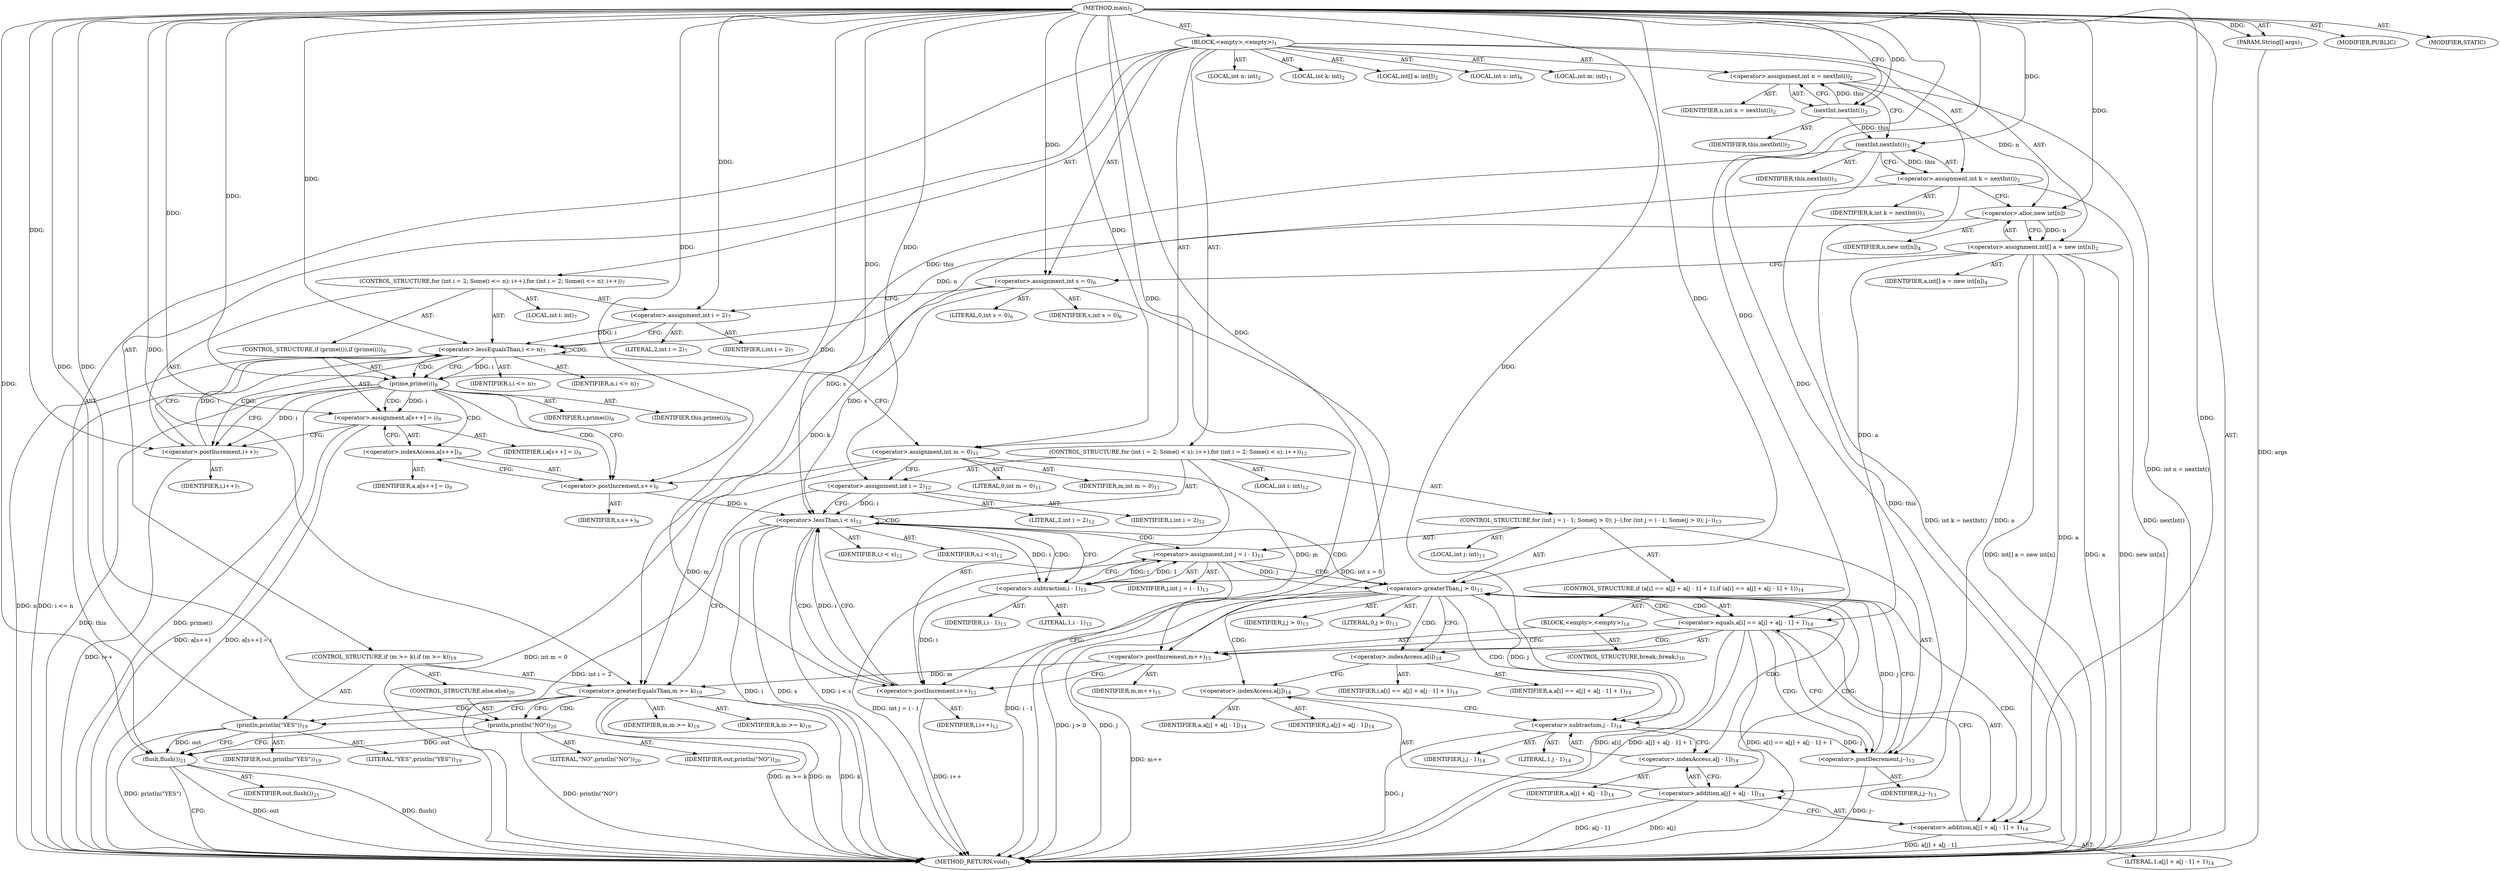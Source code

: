 digraph "main" {  
"17" [label = <(METHOD,main)<SUB>1</SUB>> ]
"18" [label = <(PARAM,String[] args)<SUB>1</SUB>> ]
"19" [label = <(BLOCK,&lt;empty&gt;,&lt;empty&gt;)<SUB>1</SUB>> ]
"20" [label = <(LOCAL,int n: int)<SUB>2</SUB>> ]
"21" [label = <(LOCAL,int k: int)<SUB>2</SUB>> ]
"22" [label = <(LOCAL,int[] a: int[])<SUB>2</SUB>> ]
"23" [label = <(&lt;operator&gt;.assignment,int n = nextInt())<SUB>2</SUB>> ]
"24" [label = <(IDENTIFIER,n,int n = nextInt())<SUB>2</SUB>> ]
"25" [label = <(nextInt,nextInt())<SUB>2</SUB>> ]
"26" [label = <(IDENTIFIER,this,nextInt())<SUB>2</SUB>> ]
"27" [label = <(&lt;operator&gt;.assignment,int k = nextInt())<SUB>2</SUB>> ]
"28" [label = <(IDENTIFIER,k,int k = nextInt())<SUB>3</SUB>> ]
"29" [label = <(nextInt,nextInt())<SUB>3</SUB>> ]
"30" [label = <(IDENTIFIER,this,nextInt())<SUB>3</SUB>> ]
"31" [label = <(&lt;operator&gt;.assignment,int[] a = new int[n])<SUB>2</SUB>> ]
"32" [label = <(IDENTIFIER,a,int[] a = new int[n])<SUB>4</SUB>> ]
"33" [label = <(&lt;operator&gt;.alloc,new int[n])> ]
"34" [label = <(IDENTIFIER,n,new int[n])<SUB>4</SUB>> ]
"35" [label = <(LOCAL,int s: int)<SUB>6</SUB>> ]
"36" [label = <(&lt;operator&gt;.assignment,int s = 0)<SUB>6</SUB>> ]
"37" [label = <(IDENTIFIER,s,int s = 0)<SUB>6</SUB>> ]
"38" [label = <(LITERAL,0,int s = 0)<SUB>6</SUB>> ]
"39" [label = <(CONTROL_STRUCTURE,for (int i = 2; Some(i &lt;= n); i++),for (int i = 2; Some(i &lt;= n); i++))<SUB>7</SUB>> ]
"40" [label = <(LOCAL,int i: int)<SUB>7</SUB>> ]
"41" [label = <(&lt;operator&gt;.assignment,int i = 2)<SUB>7</SUB>> ]
"42" [label = <(IDENTIFIER,i,int i = 2)<SUB>7</SUB>> ]
"43" [label = <(LITERAL,2,int i = 2)<SUB>7</SUB>> ]
"44" [label = <(&lt;operator&gt;.lessEqualsThan,i &lt;= n)<SUB>7</SUB>> ]
"45" [label = <(IDENTIFIER,i,i &lt;= n)<SUB>7</SUB>> ]
"46" [label = <(IDENTIFIER,n,i &lt;= n)<SUB>7</SUB>> ]
"47" [label = <(&lt;operator&gt;.postIncrement,i++)<SUB>7</SUB>> ]
"48" [label = <(IDENTIFIER,i,i++)<SUB>7</SUB>> ]
"49" [label = <(CONTROL_STRUCTURE,if (prime(i)),if (prime(i)))<SUB>8</SUB>> ]
"50" [label = <(prime,prime(i))<SUB>8</SUB>> ]
"51" [label = <(IDENTIFIER,this,prime(i))<SUB>8</SUB>> ]
"52" [label = <(IDENTIFIER,i,prime(i))<SUB>8</SUB>> ]
"53" [label = <(&lt;operator&gt;.assignment,a[s++] = i)<SUB>9</SUB>> ]
"54" [label = <(&lt;operator&gt;.indexAccess,a[s++])<SUB>9</SUB>> ]
"55" [label = <(IDENTIFIER,a,a[s++] = i)<SUB>9</SUB>> ]
"56" [label = <(&lt;operator&gt;.postIncrement,s++)<SUB>9</SUB>> ]
"57" [label = <(IDENTIFIER,s,s++)<SUB>9</SUB>> ]
"58" [label = <(IDENTIFIER,i,a[s++] = i)<SUB>9</SUB>> ]
"59" [label = <(LOCAL,int m: int)<SUB>11</SUB>> ]
"60" [label = <(&lt;operator&gt;.assignment,int m = 0)<SUB>11</SUB>> ]
"61" [label = <(IDENTIFIER,m,int m = 0)<SUB>11</SUB>> ]
"62" [label = <(LITERAL,0,int m = 0)<SUB>11</SUB>> ]
"63" [label = <(CONTROL_STRUCTURE,for (int i = 2; Some(i &lt; s); i++),for (int i = 2; Some(i &lt; s); i++))<SUB>12</SUB>> ]
"64" [label = <(LOCAL,int i: int)<SUB>12</SUB>> ]
"65" [label = <(&lt;operator&gt;.assignment,int i = 2)<SUB>12</SUB>> ]
"66" [label = <(IDENTIFIER,i,int i = 2)<SUB>12</SUB>> ]
"67" [label = <(LITERAL,2,int i = 2)<SUB>12</SUB>> ]
"68" [label = <(&lt;operator&gt;.lessThan,i &lt; s)<SUB>12</SUB>> ]
"69" [label = <(IDENTIFIER,i,i &lt; s)<SUB>12</SUB>> ]
"70" [label = <(IDENTIFIER,s,i &lt; s)<SUB>12</SUB>> ]
"71" [label = <(&lt;operator&gt;.postIncrement,i++)<SUB>12</SUB>> ]
"72" [label = <(IDENTIFIER,i,i++)<SUB>12</SUB>> ]
"73" [label = <(CONTROL_STRUCTURE,for (int j = i - 1; Some(j &gt; 0); j--),for (int j = i - 1; Some(j &gt; 0); j--))<SUB>13</SUB>> ]
"74" [label = <(LOCAL,int j: int)<SUB>13</SUB>> ]
"75" [label = <(&lt;operator&gt;.assignment,int j = i - 1)<SUB>13</SUB>> ]
"76" [label = <(IDENTIFIER,j,int j = i - 1)<SUB>13</SUB>> ]
"77" [label = <(&lt;operator&gt;.subtraction,i - 1)<SUB>13</SUB>> ]
"78" [label = <(IDENTIFIER,i,i - 1)<SUB>13</SUB>> ]
"79" [label = <(LITERAL,1,i - 1)<SUB>13</SUB>> ]
"80" [label = <(&lt;operator&gt;.greaterThan,j &gt; 0)<SUB>13</SUB>> ]
"81" [label = <(IDENTIFIER,j,j &gt; 0)<SUB>13</SUB>> ]
"82" [label = <(LITERAL,0,j &gt; 0)<SUB>13</SUB>> ]
"83" [label = <(&lt;operator&gt;.postDecrement,j--)<SUB>13</SUB>> ]
"84" [label = <(IDENTIFIER,j,j--)<SUB>13</SUB>> ]
"85" [label = <(CONTROL_STRUCTURE,if (a[i] == a[j] + a[j - 1] + 1),if (a[i] == a[j] + a[j - 1] + 1))<SUB>14</SUB>> ]
"86" [label = <(&lt;operator&gt;.equals,a[i] == a[j] + a[j - 1] + 1)<SUB>14</SUB>> ]
"87" [label = <(&lt;operator&gt;.indexAccess,a[i])<SUB>14</SUB>> ]
"88" [label = <(IDENTIFIER,a,a[i] == a[j] + a[j - 1] + 1)<SUB>14</SUB>> ]
"89" [label = <(IDENTIFIER,i,a[i] == a[j] + a[j - 1] + 1)<SUB>14</SUB>> ]
"90" [label = <(&lt;operator&gt;.addition,a[j] + a[j - 1] + 1)<SUB>14</SUB>> ]
"91" [label = <(&lt;operator&gt;.addition,a[j] + a[j - 1])<SUB>14</SUB>> ]
"92" [label = <(&lt;operator&gt;.indexAccess,a[j])<SUB>14</SUB>> ]
"93" [label = <(IDENTIFIER,a,a[j] + a[j - 1])<SUB>14</SUB>> ]
"94" [label = <(IDENTIFIER,j,a[j] + a[j - 1])<SUB>14</SUB>> ]
"95" [label = <(&lt;operator&gt;.indexAccess,a[j - 1])<SUB>14</SUB>> ]
"96" [label = <(IDENTIFIER,a,a[j] + a[j - 1])<SUB>14</SUB>> ]
"97" [label = <(&lt;operator&gt;.subtraction,j - 1)<SUB>14</SUB>> ]
"98" [label = <(IDENTIFIER,j,j - 1)<SUB>14</SUB>> ]
"99" [label = <(LITERAL,1,j - 1)<SUB>14</SUB>> ]
"100" [label = <(LITERAL,1,a[j] + a[j - 1] + 1)<SUB>14</SUB>> ]
"101" [label = <(BLOCK,&lt;empty&gt;,&lt;empty&gt;)<SUB>14</SUB>> ]
"102" [label = <(&lt;operator&gt;.postIncrement,m++)<SUB>15</SUB>> ]
"103" [label = <(IDENTIFIER,m,m++)<SUB>15</SUB>> ]
"104" [label = <(CONTROL_STRUCTURE,break;,break;)<SUB>16</SUB>> ]
"105" [label = <(CONTROL_STRUCTURE,if (m &gt;= k),if (m &gt;= k))<SUB>19</SUB>> ]
"106" [label = <(&lt;operator&gt;.greaterEqualsThan,m &gt;= k)<SUB>19</SUB>> ]
"107" [label = <(IDENTIFIER,m,m &gt;= k)<SUB>19</SUB>> ]
"108" [label = <(IDENTIFIER,k,m &gt;= k)<SUB>19</SUB>> ]
"109" [label = <(println,println(&quot;YES&quot;))<SUB>19</SUB>> ]
"110" [label = <(IDENTIFIER,out,println(&quot;YES&quot;))<SUB>19</SUB>> ]
"111" [label = <(LITERAL,&quot;YES&quot;,println(&quot;YES&quot;))<SUB>19</SUB>> ]
"112" [label = <(CONTROL_STRUCTURE,else,else)<SUB>20</SUB>> ]
"113" [label = <(println,println(&quot;NO&quot;))<SUB>20</SUB>> ]
"114" [label = <(IDENTIFIER,out,println(&quot;NO&quot;))<SUB>20</SUB>> ]
"115" [label = <(LITERAL,&quot;NO&quot;,println(&quot;NO&quot;))<SUB>20</SUB>> ]
"116" [label = <(flush,flush())<SUB>21</SUB>> ]
"117" [label = <(IDENTIFIER,out,flush())<SUB>21</SUB>> ]
"118" [label = <(MODIFIER,PUBLIC)> ]
"119" [label = <(MODIFIER,STATIC)> ]
"120" [label = <(METHOD_RETURN,void)<SUB>1</SUB>> ]
  "17" -> "18"  [ label = "AST: "] 
  "17" -> "19"  [ label = "AST: "] 
  "17" -> "118"  [ label = "AST: "] 
  "17" -> "119"  [ label = "AST: "] 
  "17" -> "120"  [ label = "AST: "] 
  "19" -> "20"  [ label = "AST: "] 
  "19" -> "21"  [ label = "AST: "] 
  "19" -> "22"  [ label = "AST: "] 
  "19" -> "23"  [ label = "AST: "] 
  "19" -> "27"  [ label = "AST: "] 
  "19" -> "31"  [ label = "AST: "] 
  "19" -> "35"  [ label = "AST: "] 
  "19" -> "36"  [ label = "AST: "] 
  "19" -> "39"  [ label = "AST: "] 
  "19" -> "59"  [ label = "AST: "] 
  "19" -> "60"  [ label = "AST: "] 
  "19" -> "63"  [ label = "AST: "] 
  "19" -> "105"  [ label = "AST: "] 
  "19" -> "116"  [ label = "AST: "] 
  "23" -> "24"  [ label = "AST: "] 
  "23" -> "25"  [ label = "AST: "] 
  "25" -> "26"  [ label = "AST: "] 
  "27" -> "28"  [ label = "AST: "] 
  "27" -> "29"  [ label = "AST: "] 
  "29" -> "30"  [ label = "AST: "] 
  "31" -> "32"  [ label = "AST: "] 
  "31" -> "33"  [ label = "AST: "] 
  "33" -> "34"  [ label = "AST: "] 
  "36" -> "37"  [ label = "AST: "] 
  "36" -> "38"  [ label = "AST: "] 
  "39" -> "40"  [ label = "AST: "] 
  "39" -> "41"  [ label = "AST: "] 
  "39" -> "44"  [ label = "AST: "] 
  "39" -> "47"  [ label = "AST: "] 
  "39" -> "49"  [ label = "AST: "] 
  "41" -> "42"  [ label = "AST: "] 
  "41" -> "43"  [ label = "AST: "] 
  "44" -> "45"  [ label = "AST: "] 
  "44" -> "46"  [ label = "AST: "] 
  "47" -> "48"  [ label = "AST: "] 
  "49" -> "50"  [ label = "AST: "] 
  "49" -> "53"  [ label = "AST: "] 
  "50" -> "51"  [ label = "AST: "] 
  "50" -> "52"  [ label = "AST: "] 
  "53" -> "54"  [ label = "AST: "] 
  "53" -> "58"  [ label = "AST: "] 
  "54" -> "55"  [ label = "AST: "] 
  "54" -> "56"  [ label = "AST: "] 
  "56" -> "57"  [ label = "AST: "] 
  "60" -> "61"  [ label = "AST: "] 
  "60" -> "62"  [ label = "AST: "] 
  "63" -> "64"  [ label = "AST: "] 
  "63" -> "65"  [ label = "AST: "] 
  "63" -> "68"  [ label = "AST: "] 
  "63" -> "71"  [ label = "AST: "] 
  "63" -> "73"  [ label = "AST: "] 
  "65" -> "66"  [ label = "AST: "] 
  "65" -> "67"  [ label = "AST: "] 
  "68" -> "69"  [ label = "AST: "] 
  "68" -> "70"  [ label = "AST: "] 
  "71" -> "72"  [ label = "AST: "] 
  "73" -> "74"  [ label = "AST: "] 
  "73" -> "75"  [ label = "AST: "] 
  "73" -> "80"  [ label = "AST: "] 
  "73" -> "83"  [ label = "AST: "] 
  "73" -> "85"  [ label = "AST: "] 
  "75" -> "76"  [ label = "AST: "] 
  "75" -> "77"  [ label = "AST: "] 
  "77" -> "78"  [ label = "AST: "] 
  "77" -> "79"  [ label = "AST: "] 
  "80" -> "81"  [ label = "AST: "] 
  "80" -> "82"  [ label = "AST: "] 
  "83" -> "84"  [ label = "AST: "] 
  "85" -> "86"  [ label = "AST: "] 
  "85" -> "101"  [ label = "AST: "] 
  "86" -> "87"  [ label = "AST: "] 
  "86" -> "90"  [ label = "AST: "] 
  "87" -> "88"  [ label = "AST: "] 
  "87" -> "89"  [ label = "AST: "] 
  "90" -> "91"  [ label = "AST: "] 
  "90" -> "100"  [ label = "AST: "] 
  "91" -> "92"  [ label = "AST: "] 
  "91" -> "95"  [ label = "AST: "] 
  "92" -> "93"  [ label = "AST: "] 
  "92" -> "94"  [ label = "AST: "] 
  "95" -> "96"  [ label = "AST: "] 
  "95" -> "97"  [ label = "AST: "] 
  "97" -> "98"  [ label = "AST: "] 
  "97" -> "99"  [ label = "AST: "] 
  "101" -> "102"  [ label = "AST: "] 
  "101" -> "104"  [ label = "AST: "] 
  "102" -> "103"  [ label = "AST: "] 
  "105" -> "106"  [ label = "AST: "] 
  "105" -> "109"  [ label = "AST: "] 
  "105" -> "112"  [ label = "AST: "] 
  "106" -> "107"  [ label = "AST: "] 
  "106" -> "108"  [ label = "AST: "] 
  "109" -> "110"  [ label = "AST: "] 
  "109" -> "111"  [ label = "AST: "] 
  "112" -> "113"  [ label = "AST: "] 
  "113" -> "114"  [ label = "AST: "] 
  "113" -> "115"  [ label = "AST: "] 
  "116" -> "117"  [ label = "AST: "] 
  "23" -> "29"  [ label = "CFG: "] 
  "27" -> "33"  [ label = "CFG: "] 
  "31" -> "36"  [ label = "CFG: "] 
  "36" -> "41"  [ label = "CFG: "] 
  "60" -> "65"  [ label = "CFG: "] 
  "116" -> "120"  [ label = "CFG: "] 
  "25" -> "23"  [ label = "CFG: "] 
  "29" -> "27"  [ label = "CFG: "] 
  "33" -> "31"  [ label = "CFG: "] 
  "41" -> "44"  [ label = "CFG: "] 
  "44" -> "50"  [ label = "CFG: "] 
  "44" -> "60"  [ label = "CFG: "] 
  "47" -> "44"  [ label = "CFG: "] 
  "65" -> "68"  [ label = "CFG: "] 
  "68" -> "77"  [ label = "CFG: "] 
  "68" -> "106"  [ label = "CFG: "] 
  "71" -> "68"  [ label = "CFG: "] 
  "106" -> "109"  [ label = "CFG: "] 
  "106" -> "113"  [ label = "CFG: "] 
  "109" -> "116"  [ label = "CFG: "] 
  "50" -> "56"  [ label = "CFG: "] 
  "50" -> "47"  [ label = "CFG: "] 
  "53" -> "47"  [ label = "CFG: "] 
  "75" -> "80"  [ label = "CFG: "] 
  "80" -> "87"  [ label = "CFG: "] 
  "80" -> "71"  [ label = "CFG: "] 
  "83" -> "80"  [ label = "CFG: "] 
  "113" -> "116"  [ label = "CFG: "] 
  "54" -> "53"  [ label = "CFG: "] 
  "77" -> "75"  [ label = "CFG: "] 
  "86" -> "102"  [ label = "CFG: "] 
  "86" -> "83"  [ label = "CFG: "] 
  "56" -> "54"  [ label = "CFG: "] 
  "87" -> "92"  [ label = "CFG: "] 
  "90" -> "86"  [ label = "CFG: "] 
  "102" -> "71"  [ label = "CFG: "] 
  "91" -> "90"  [ label = "CFG: "] 
  "92" -> "97"  [ label = "CFG: "] 
  "95" -> "91"  [ label = "CFG: "] 
  "97" -> "95"  [ label = "CFG: "] 
  "17" -> "25"  [ label = "CFG: "] 
  "18" -> "120"  [ label = "DDG: args"] 
  "23" -> "120"  [ label = "DDG: int n = nextInt()"] 
  "29" -> "120"  [ label = "DDG: this"] 
  "27" -> "120"  [ label = "DDG: nextInt()"] 
  "27" -> "120"  [ label = "DDG: int k = nextInt()"] 
  "31" -> "120"  [ label = "DDG: a"] 
  "31" -> "120"  [ label = "DDG: new int[n]"] 
  "31" -> "120"  [ label = "DDG: int[] a = new int[n]"] 
  "36" -> "120"  [ label = "DDG: int s = 0"] 
  "44" -> "120"  [ label = "DDG: n"] 
  "44" -> "120"  [ label = "DDG: i &lt;= n"] 
  "60" -> "120"  [ label = "DDG: int m = 0"] 
  "65" -> "120"  [ label = "DDG: int i = 2"] 
  "68" -> "120"  [ label = "DDG: i"] 
  "68" -> "120"  [ label = "DDG: s"] 
  "68" -> "120"  [ label = "DDG: i &lt; s"] 
  "106" -> "120"  [ label = "DDG: m"] 
  "106" -> "120"  [ label = "DDG: k"] 
  "106" -> "120"  [ label = "DDG: m &gt;= k"] 
  "113" -> "120"  [ label = "DDG: println(&quot;NO&quot;)"] 
  "109" -> "120"  [ label = "DDG: println(&quot;YES&quot;)"] 
  "116" -> "120"  [ label = "DDG: out"] 
  "116" -> "120"  [ label = "DDG: flush()"] 
  "75" -> "120"  [ label = "DDG: i - 1"] 
  "75" -> "120"  [ label = "DDG: int j = i - 1"] 
  "80" -> "120"  [ label = "DDG: j"] 
  "80" -> "120"  [ label = "DDG: j &gt; 0"] 
  "86" -> "120"  [ label = "DDG: a[i]"] 
  "91" -> "120"  [ label = "DDG: a[j]"] 
  "97" -> "120"  [ label = "DDG: j"] 
  "91" -> "120"  [ label = "DDG: a[j - 1]"] 
  "90" -> "120"  [ label = "DDG: a[j] + a[j - 1]"] 
  "86" -> "120"  [ label = "DDG: a[j] + a[j - 1] + 1"] 
  "86" -> "120"  [ label = "DDG: a[i] == a[j] + a[j - 1] + 1"] 
  "83" -> "120"  [ label = "DDG: j--"] 
  "102" -> "120"  [ label = "DDG: m++"] 
  "71" -> "120"  [ label = "DDG: i++"] 
  "50" -> "120"  [ label = "DDG: this"] 
  "50" -> "120"  [ label = "DDG: prime(i)"] 
  "53" -> "120"  [ label = "DDG: a[s++]"] 
  "53" -> "120"  [ label = "DDG: a[s++] = i"] 
  "47" -> "120"  [ label = "DDG: i++"] 
  "17" -> "18"  [ label = "DDG: "] 
  "25" -> "23"  [ label = "DDG: this"] 
  "29" -> "27"  [ label = "DDG: this"] 
  "33" -> "31"  [ label = "DDG: n"] 
  "17" -> "36"  [ label = "DDG: "] 
  "17" -> "60"  [ label = "DDG: "] 
  "17" -> "41"  [ label = "DDG: "] 
  "17" -> "65"  [ label = "DDG: "] 
  "113" -> "116"  [ label = "DDG: out"] 
  "109" -> "116"  [ label = "DDG: out"] 
  "17" -> "116"  [ label = "DDG: "] 
  "17" -> "25"  [ label = "DDG: "] 
  "25" -> "29"  [ label = "DDG: this"] 
  "17" -> "29"  [ label = "DDG: "] 
  "23" -> "33"  [ label = "DDG: n"] 
  "17" -> "33"  [ label = "DDG: "] 
  "41" -> "44"  [ label = "DDG: i"] 
  "47" -> "44"  [ label = "DDG: i"] 
  "17" -> "44"  [ label = "DDG: "] 
  "33" -> "44"  [ label = "DDG: n"] 
  "50" -> "47"  [ label = "DDG: i"] 
  "17" -> "47"  [ label = "DDG: "] 
  "50" -> "53"  [ label = "DDG: i"] 
  "17" -> "53"  [ label = "DDG: "] 
  "65" -> "68"  [ label = "DDG: i"] 
  "71" -> "68"  [ label = "DDG: i"] 
  "17" -> "68"  [ label = "DDG: "] 
  "36" -> "68"  [ label = "DDG: s"] 
  "56" -> "68"  [ label = "DDG: s"] 
  "77" -> "71"  [ label = "DDG: i"] 
  "17" -> "71"  [ label = "DDG: "] 
  "77" -> "75"  [ label = "DDG: i"] 
  "77" -> "75"  [ label = "DDG: 1"] 
  "60" -> "106"  [ label = "DDG: m"] 
  "102" -> "106"  [ label = "DDG: m"] 
  "17" -> "106"  [ label = "DDG: "] 
  "27" -> "106"  [ label = "DDG: k"] 
  "17" -> "109"  [ label = "DDG: "] 
  "29" -> "50"  [ label = "DDG: this"] 
  "17" -> "50"  [ label = "DDG: "] 
  "44" -> "50"  [ label = "DDG: i"] 
  "75" -> "80"  [ label = "DDG: j"] 
  "83" -> "80"  [ label = "DDG: j"] 
  "17" -> "80"  [ label = "DDG: "] 
  "97" -> "83"  [ label = "DDG: j"] 
  "17" -> "83"  [ label = "DDG: "] 
  "17" -> "113"  [ label = "DDG: "] 
  "68" -> "77"  [ label = "DDG: i"] 
  "17" -> "77"  [ label = "DDG: "] 
  "31" -> "86"  [ label = "DDG: a"] 
  "17" -> "86"  [ label = "DDG: "] 
  "36" -> "56"  [ label = "DDG: s"] 
  "17" -> "56"  [ label = "DDG: "] 
  "31" -> "90"  [ label = "DDG: a"] 
  "17" -> "90"  [ label = "DDG: "] 
  "60" -> "102"  [ label = "DDG: m"] 
  "17" -> "102"  [ label = "DDG: "] 
  "31" -> "91"  [ label = "DDG: a"] 
  "80" -> "97"  [ label = "DDG: j"] 
  "17" -> "97"  [ label = "DDG: "] 
  "44" -> "47"  [ label = "CDG: "] 
  "44" -> "50"  [ label = "CDG: "] 
  "44" -> "44"  [ label = "CDG: "] 
  "68" -> "68"  [ label = "CDG: "] 
  "68" -> "77"  [ label = "CDG: "] 
  "68" -> "75"  [ label = "CDG: "] 
  "68" -> "80"  [ label = "CDG: "] 
  "68" -> "71"  [ label = "CDG: "] 
  "106" -> "113"  [ label = "CDG: "] 
  "106" -> "109"  [ label = "CDG: "] 
  "50" -> "56"  [ label = "CDG: "] 
  "50" -> "54"  [ label = "CDG: "] 
  "50" -> "53"  [ label = "CDG: "] 
  "80" -> "95"  [ label = "CDG: "] 
  "80" -> "92"  [ label = "CDG: "] 
  "80" -> "87"  [ label = "CDG: "] 
  "80" -> "97"  [ label = "CDG: "] 
  "80" -> "91"  [ label = "CDG: "] 
  "80" -> "90"  [ label = "CDG: "] 
  "80" -> "86"  [ label = "CDG: "] 
  "86" -> "102"  [ label = "CDG: "] 
  "86" -> "80"  [ label = "CDG: "] 
  "86" -> "83"  [ label = "CDG: "] 
}

